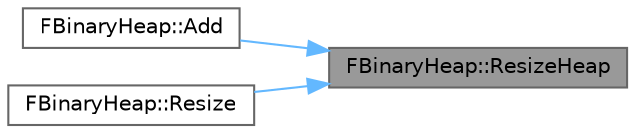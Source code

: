 digraph "FBinaryHeap::ResizeHeap"
{
 // INTERACTIVE_SVG=YES
 // LATEX_PDF_SIZE
  bgcolor="transparent";
  edge [fontname=Helvetica,fontsize=10,labelfontname=Helvetica,labelfontsize=10];
  node [fontname=Helvetica,fontsize=10,shape=box,height=0.2,width=0.4];
  rankdir="RL";
  Node1 [id="Node000001",label="FBinaryHeap::ResizeHeap",height=0.2,width=0.4,color="gray40", fillcolor="grey60", style="filled", fontcolor="black",tooltip=" "];
  Node1 -> Node2 [id="edge1_Node000001_Node000002",dir="back",color="steelblue1",style="solid",tooltip=" "];
  Node2 [id="Node000002",label="FBinaryHeap::Add",height=0.2,width=0.4,color="grey40", fillcolor="white", style="filled",URL="$dc/d1e/classFBinaryHeap.html#a2fe2684cadb132cd644015d4bcb4662e",tooltip=" "];
  Node1 -> Node3 [id="edge2_Node000001_Node000003",dir="back",color="steelblue1",style="solid",tooltip=" "];
  Node3 [id="Node000003",label="FBinaryHeap::Resize",height=0.2,width=0.4,color="grey40", fillcolor="white", style="filled",URL="$dc/d1e/classFBinaryHeap.html#a343ac62a8055269d1b703059e1e0a5a1",tooltip=" "];
}
